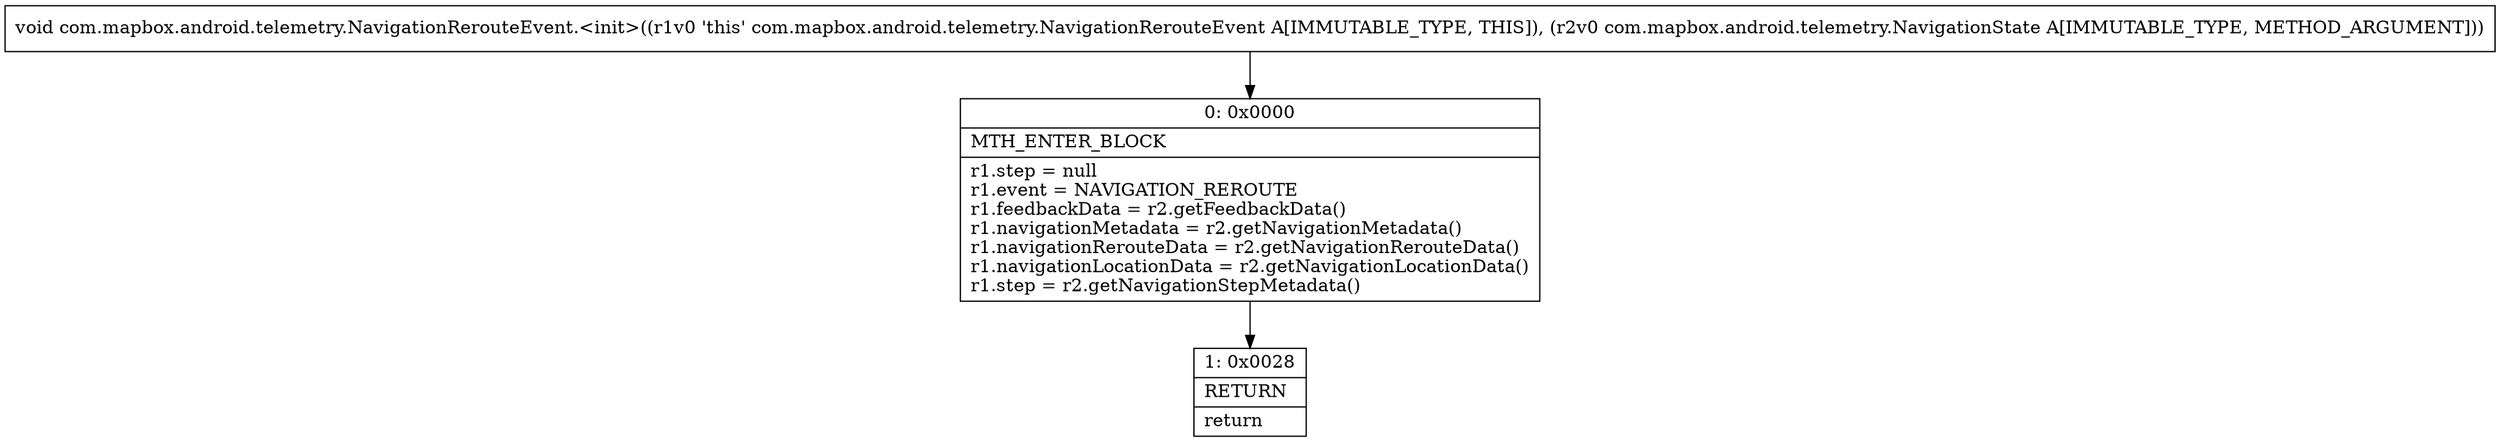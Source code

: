 digraph "CFG forcom.mapbox.android.telemetry.NavigationRerouteEvent.\<init\>(Lcom\/mapbox\/android\/telemetry\/NavigationState;)V" {
Node_0 [shape=record,label="{0\:\ 0x0000|MTH_ENTER_BLOCK\l|r1.step = null\lr1.event = NAVIGATION_REROUTE\lr1.feedbackData = r2.getFeedbackData()\lr1.navigationMetadata = r2.getNavigationMetadata()\lr1.navigationRerouteData = r2.getNavigationRerouteData()\lr1.navigationLocationData = r2.getNavigationLocationData()\lr1.step = r2.getNavigationStepMetadata()\l}"];
Node_1 [shape=record,label="{1\:\ 0x0028|RETURN\l|return\l}"];
MethodNode[shape=record,label="{void com.mapbox.android.telemetry.NavigationRerouteEvent.\<init\>((r1v0 'this' com.mapbox.android.telemetry.NavigationRerouteEvent A[IMMUTABLE_TYPE, THIS]), (r2v0 com.mapbox.android.telemetry.NavigationState A[IMMUTABLE_TYPE, METHOD_ARGUMENT])) }"];
MethodNode -> Node_0;
Node_0 -> Node_1;
}

